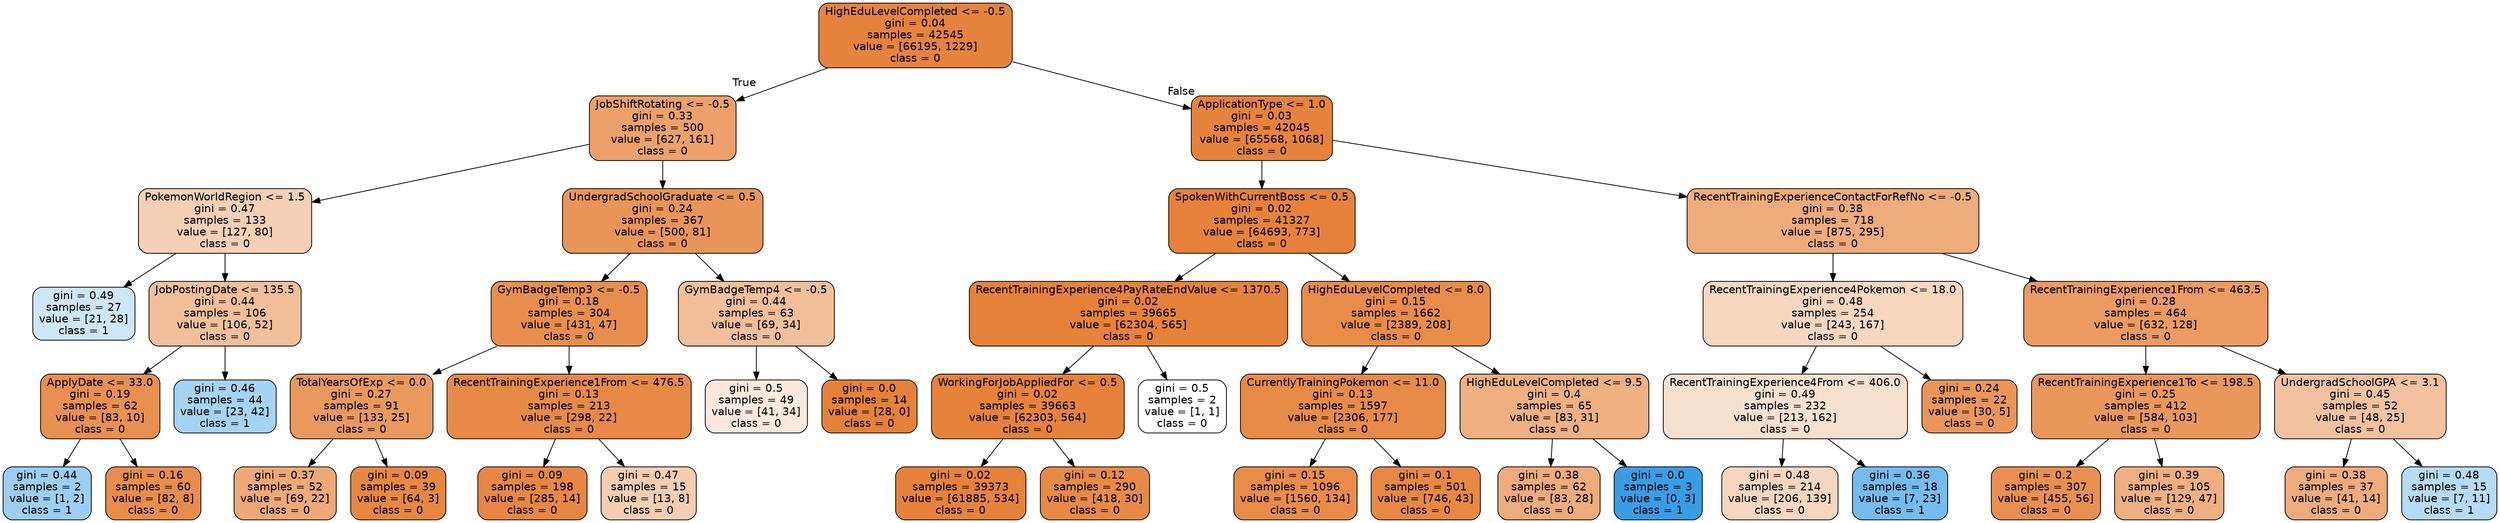 digraph Tree {
node [shape=box, style="filled, rounded", color="black", fontname=helvetica] ;
edge [fontname=helvetica] ;
0 [label="HighEduLevelCompleted <= -0.5\ngini = 0.04\nsamples = 42545\nvalue = [66195, 1229]\nclass = 0", fillcolor="#e58139fa"] ;
1 [label="JobShiftRotating <= -0.5\ngini = 0.33\nsamples = 500\nvalue = [627, 161]\nclass = 0", fillcolor="#e58139be"] ;
0 -> 1 [labeldistance=2.5, labelangle=45, headlabel="True"] ;
2 [label="PokemonWorldRegion <= 1.5\ngini = 0.47\nsamples = 133\nvalue = [127, 80]\nclass = 0", fillcolor="#e581395e"] ;
1 -> 2 ;
3 [label="gini = 0.49\nsamples = 27\nvalue = [21, 28]\nclass = 1", fillcolor="#399de540"] ;
2 -> 3 ;
4 [label="JobPostingDate <= 135.5\ngini = 0.44\nsamples = 106\nvalue = [106, 52]\nclass = 0", fillcolor="#e5813982"] ;
2 -> 4 ;
5 [label="ApplyDate <= 33.0\ngini = 0.19\nsamples = 62\nvalue = [83, 10]\nclass = 0", fillcolor="#e58139e0"] ;
4 -> 5 ;
6 [label="gini = 0.44\nsamples = 2\nvalue = [1, 2]\nclass = 1", fillcolor="#399de57f"] ;
5 -> 6 ;
7 [label="gini = 0.16\nsamples = 60\nvalue = [82, 8]\nclass = 0", fillcolor="#e58139e6"] ;
5 -> 7 ;
8 [label="gini = 0.46\nsamples = 44\nvalue = [23, 42]\nclass = 1", fillcolor="#399de573"] ;
4 -> 8 ;
9 [label="UndergradSchoolGraduate <= 0.5\ngini = 0.24\nsamples = 367\nvalue = [500, 81]\nclass = 0", fillcolor="#e58139d6"] ;
1 -> 9 ;
10 [label="GymBadgeTemp3 <= -0.5\ngini = 0.18\nsamples = 304\nvalue = [431, 47]\nclass = 0", fillcolor="#e58139e3"] ;
9 -> 10 ;
11 [label="TotalYearsOfExp <= 0.0\ngini = 0.27\nsamples = 91\nvalue = [133, 25]\nclass = 0", fillcolor="#e58139cf"] ;
10 -> 11 ;
12 [label="gini = 0.37\nsamples = 52\nvalue = [69, 22]\nclass = 0", fillcolor="#e58139ae"] ;
11 -> 12 ;
13 [label="gini = 0.09\nsamples = 39\nvalue = [64, 3]\nclass = 0", fillcolor="#e58139f3"] ;
11 -> 13 ;
14 [label="RecentTrainingExperience1From <= 476.5\ngini = 0.13\nsamples = 213\nvalue = [298, 22]\nclass = 0", fillcolor="#e58139ec"] ;
10 -> 14 ;
15 [label="gini = 0.09\nsamples = 198\nvalue = [285, 14]\nclass = 0", fillcolor="#e58139f2"] ;
14 -> 15 ;
16 [label="gini = 0.47\nsamples = 15\nvalue = [13, 8]\nclass = 0", fillcolor="#e5813962"] ;
14 -> 16 ;
17 [label="GymBadgeTemp4 <= -0.5\ngini = 0.44\nsamples = 63\nvalue = [69, 34]\nclass = 0", fillcolor="#e5813981"] ;
9 -> 17 ;
18 [label="gini = 0.5\nsamples = 49\nvalue = [41, 34]\nclass = 0", fillcolor="#e581392c"] ;
17 -> 18 ;
19 [label="gini = 0.0\nsamples = 14\nvalue = [28, 0]\nclass = 0", fillcolor="#e58139ff"] ;
17 -> 19 ;
20 [label="ApplicationType <= 1.0\ngini = 0.03\nsamples = 42045\nvalue = [65568, 1068]\nclass = 0", fillcolor="#e58139fb"] ;
0 -> 20 [labeldistance=2.5, labelangle=-45, headlabel="False"] ;
21 [label="SpokenWithCurrentBoss <= 0.5\ngini = 0.02\nsamples = 41327\nvalue = [64693, 773]\nclass = 0", fillcolor="#e58139fc"] ;
20 -> 21 ;
22 [label="RecentTrainingExperience4PayRateEndValue <= 1370.5\ngini = 0.02\nsamples = 39665\nvalue = [62304, 565]\nclass = 0", fillcolor="#e58139fd"] ;
21 -> 22 ;
23 [label="WorkingForJobAppliedFor <= 0.5\ngini = 0.02\nsamples = 39663\nvalue = [62303, 564]\nclass = 0", fillcolor="#e58139fd"] ;
22 -> 23 ;
24 [label="gini = 0.02\nsamples = 39373\nvalue = [61885, 534]\nclass = 0", fillcolor="#e58139fd"] ;
23 -> 24 ;
25 [label="gini = 0.12\nsamples = 290\nvalue = [418, 30]\nclass = 0", fillcolor="#e58139ed"] ;
23 -> 25 ;
26 [label="gini = 0.5\nsamples = 2\nvalue = [1, 1]\nclass = 0", fillcolor="#e5813900"] ;
22 -> 26 ;
27 [label="HighEduLevelCompleted <= 8.0\ngini = 0.15\nsamples = 1662\nvalue = [2389, 208]\nclass = 0", fillcolor="#e58139e9"] ;
21 -> 27 ;
28 [label="CurrentlyTrainingPokemon <= 11.0\ngini = 0.13\nsamples = 1597\nvalue = [2306, 177]\nclass = 0", fillcolor="#e58139eb"] ;
27 -> 28 ;
29 [label="gini = 0.15\nsamples = 1096\nvalue = [1560, 134]\nclass = 0", fillcolor="#e58139e9"] ;
28 -> 29 ;
30 [label="gini = 0.1\nsamples = 501\nvalue = [746, 43]\nclass = 0", fillcolor="#e58139f0"] ;
28 -> 30 ;
31 [label="HighEduLevelCompleted <= 9.5\ngini = 0.4\nsamples = 65\nvalue = [83, 31]\nclass = 0", fillcolor="#e58139a0"] ;
27 -> 31 ;
32 [label="gini = 0.38\nsamples = 62\nvalue = [83, 28]\nclass = 0", fillcolor="#e58139a9"] ;
31 -> 32 ;
33 [label="gini = 0.0\nsamples = 3\nvalue = [0, 3]\nclass = 1", fillcolor="#399de5ff"] ;
31 -> 33 ;
34 [label="RecentTrainingExperienceContactForRefNo <= -0.5\ngini = 0.38\nsamples = 718\nvalue = [875, 295]\nclass = 0", fillcolor="#e58139a9"] ;
20 -> 34 ;
35 [label="RecentTrainingExperience4Pokemon <= 18.0\ngini = 0.48\nsamples = 254\nvalue = [243, 167]\nclass = 0", fillcolor="#e5813950"] ;
34 -> 35 ;
36 [label="RecentTrainingExperience4From <= 406.0\ngini = 0.49\nsamples = 232\nvalue = [213, 162]\nclass = 0", fillcolor="#e581393d"] ;
35 -> 36 ;
37 [label="gini = 0.48\nsamples = 214\nvalue = [206, 139]\nclass = 0", fillcolor="#e5813953"] ;
36 -> 37 ;
38 [label="gini = 0.36\nsamples = 18\nvalue = [7, 23]\nclass = 1", fillcolor="#399de5b1"] ;
36 -> 38 ;
39 [label="gini = 0.24\nsamples = 22\nvalue = [30, 5]\nclass = 0", fillcolor="#e58139d4"] ;
35 -> 39 ;
40 [label="RecentTrainingExperience1From <= 463.5\ngini = 0.28\nsamples = 464\nvalue = [632, 128]\nclass = 0", fillcolor="#e58139cb"] ;
34 -> 40 ;
41 [label="RecentTrainingExperience1To <= 198.5\ngini = 0.25\nsamples = 412\nvalue = [584, 103]\nclass = 0", fillcolor="#e58139d2"] ;
40 -> 41 ;
42 [label="gini = 0.2\nsamples = 307\nvalue = [455, 56]\nclass = 0", fillcolor="#e58139e0"] ;
41 -> 42 ;
43 [label="gini = 0.39\nsamples = 105\nvalue = [129, 47]\nclass = 0", fillcolor="#e58139a2"] ;
41 -> 43 ;
44 [label="UndergradSchoolGPA <= 3.1\ngini = 0.45\nsamples = 52\nvalue = [48, 25]\nclass = 0", fillcolor="#e581397a"] ;
40 -> 44 ;
45 [label="gini = 0.38\nsamples = 37\nvalue = [41, 14]\nclass = 0", fillcolor="#e58139a8"] ;
44 -> 45 ;
46 [label="gini = 0.48\nsamples = 15\nvalue = [7, 11]\nclass = 1", fillcolor="#399de55d"] ;
44 -> 46 ;
}